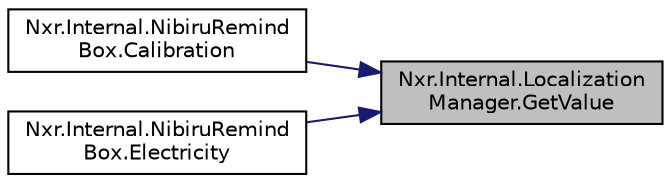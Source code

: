 digraph "Nxr.Internal.LocalizationManager.GetValue"
{
 // LATEX_PDF_SIZE
  edge [fontname="Helvetica",fontsize="10",labelfontname="Helvetica",labelfontsize="10"];
  node [fontname="Helvetica",fontsize="10",shape=record];
  rankdir="RL";
  Node1 [label="Nxr.Internal.Localization\lManager.GetValue",height=0.2,width=0.4,color="black", fillcolor="grey75", style="filled", fontcolor="black",tooltip="Get the value of Dictionary."];
  Node1 -> Node2 [dir="back",color="midnightblue",fontsize="10",style="solid",fontname="Helvetica"];
  Node2 [label="Nxr.Internal.NibiruRemind\lBox.Calibration",height=0.2,width=0.4,color="black", fillcolor="white", style="filled",URL="$class_nxr_1_1_internal_1_1_nibiru_remind_box.html#a085e1113e722975e7f0c4c031b7d20a2",tooltip="The dialog of calibration."];
  Node1 -> Node3 [dir="back",color="midnightblue",fontsize="10",style="solid",fontname="Helvetica"];
  Node3 [label="Nxr.Internal.NibiruRemind\lBox.Electricity",height=0.2,width=0.4,color="black", fillcolor="white", style="filled",URL="$class_nxr_1_1_internal_1_1_nibiru_remind_box.html#a5397ba764d74f7ee8697563ef7d45131",tooltip="The dialog of low battery。"];
}
